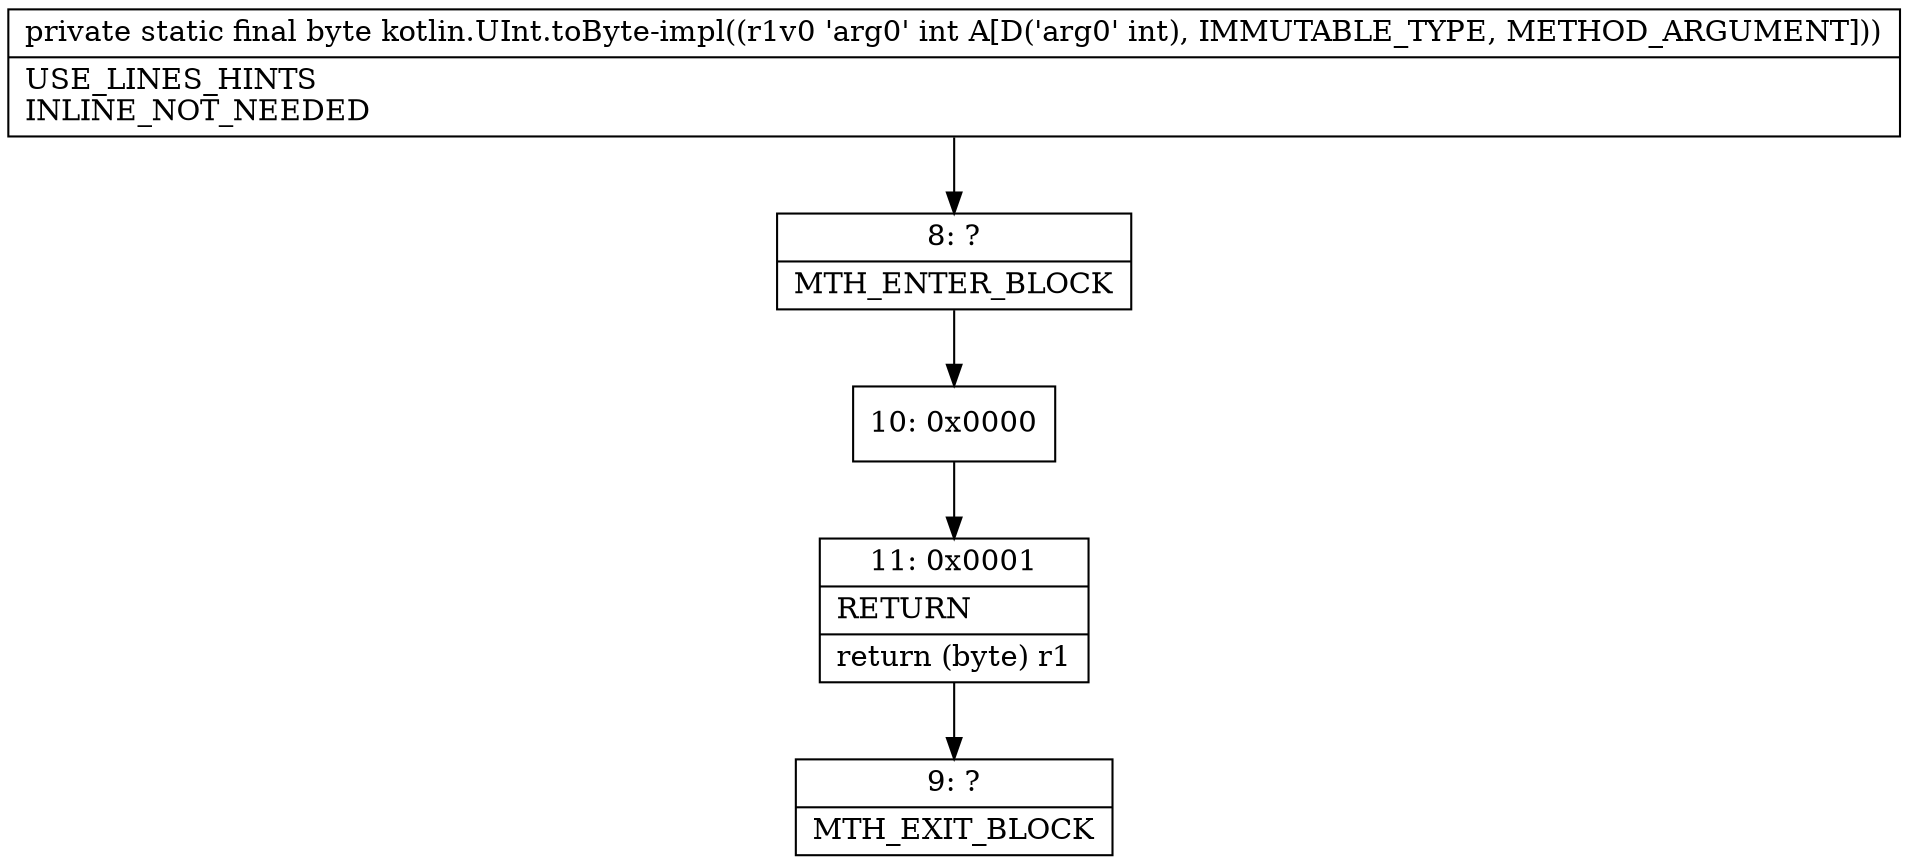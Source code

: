 digraph "CFG forkotlin.UInt.toByte\-impl(I)B" {
Node_8 [shape=record,label="{8\:\ ?|MTH_ENTER_BLOCK\l}"];
Node_10 [shape=record,label="{10\:\ 0x0000}"];
Node_11 [shape=record,label="{11\:\ 0x0001|RETURN\l|return (byte) r1\l}"];
Node_9 [shape=record,label="{9\:\ ?|MTH_EXIT_BLOCK\l}"];
MethodNode[shape=record,label="{private static final byte kotlin.UInt.toByte\-impl((r1v0 'arg0' int A[D('arg0' int), IMMUTABLE_TYPE, METHOD_ARGUMENT]))  | USE_LINES_HINTS\lINLINE_NOT_NEEDED\l}"];
MethodNode -> Node_8;Node_8 -> Node_10;
Node_10 -> Node_11;
Node_11 -> Node_9;
}

